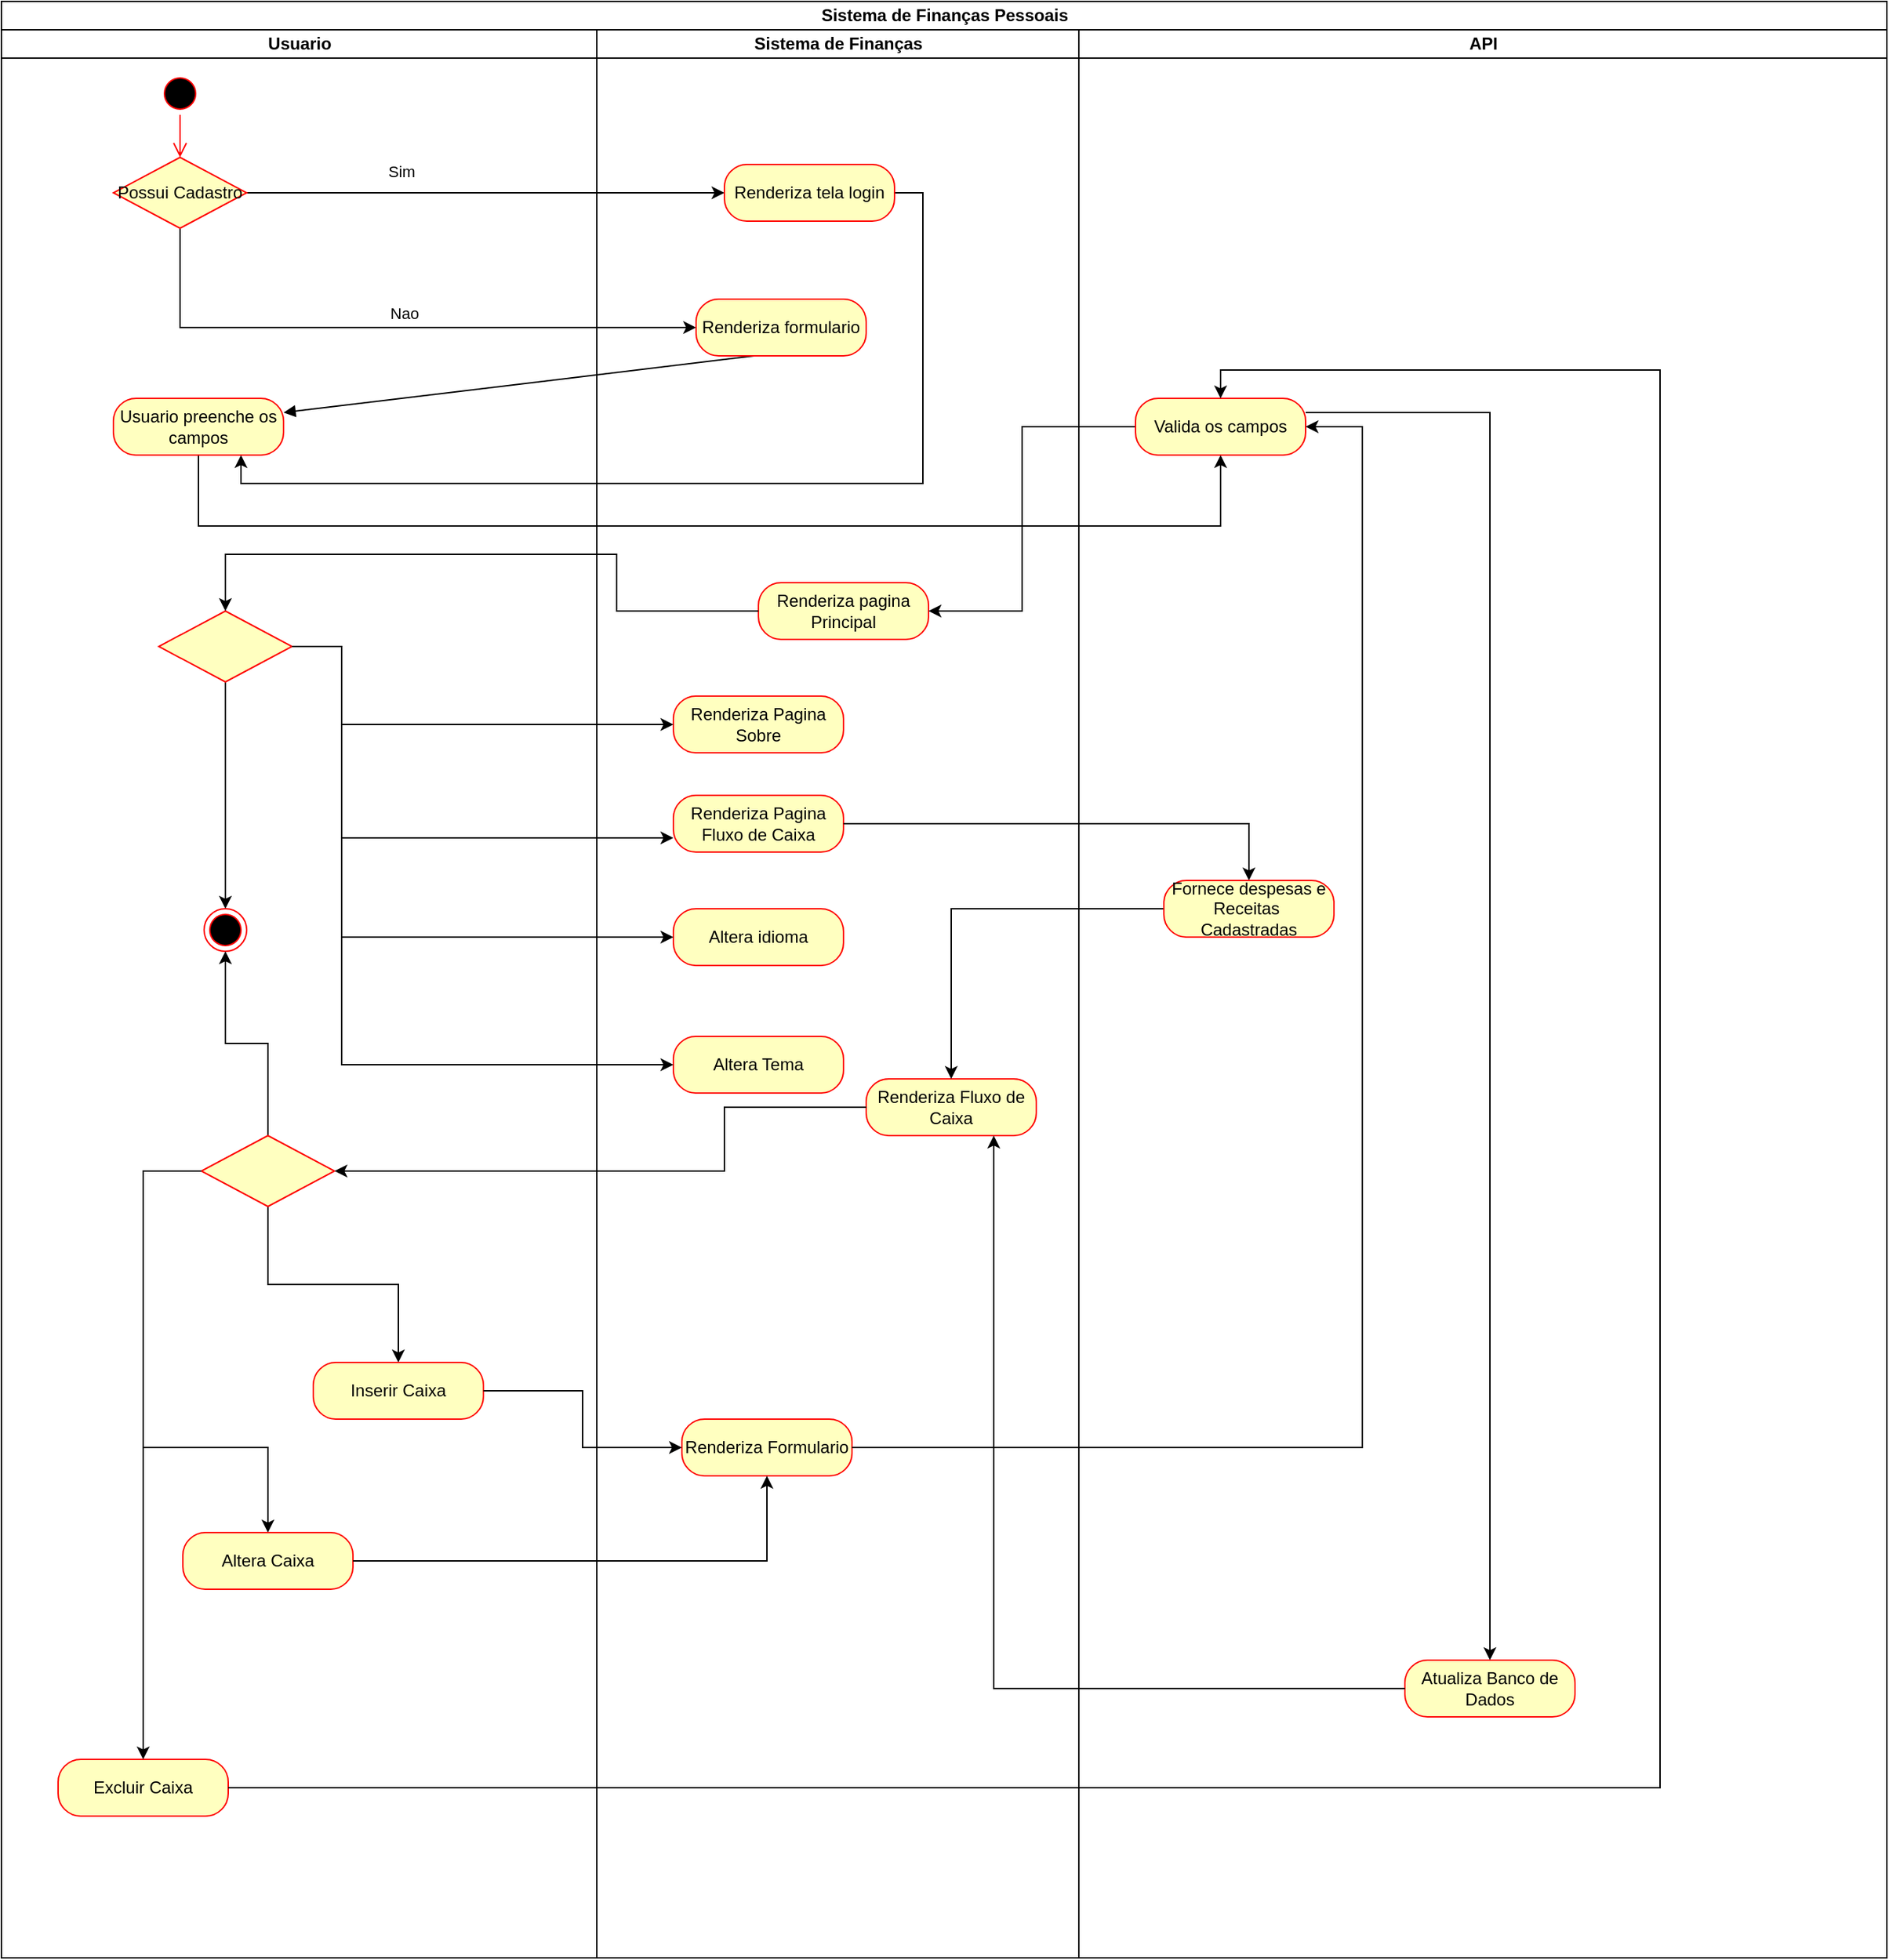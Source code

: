<mxfile version="13.8.6" type="device"><diagram id="MltDcvICyytDoXgS4gsB" name="Page-1"><mxGraphModel dx="1375" dy="825" grid="1" gridSize="10" guides="1" tooltips="1" connect="1" arrows="1" fold="1" page="1" pageScale="1" pageWidth="827" pageHeight="1169" math="0" shadow="0"><root><mxCell id="0"/><mxCell id="1" parent="0"/><mxCell id="fEoarmlSWMrvtzrIugMK-1" value="Sistema de Finanças Pessoais" style="swimlane;html=1;childLayout=stackLayout;resizeParent=1;resizeParentMax=0;startSize=20;aspect=fixed;" parent="1" vertex="1"><mxGeometry x="40" y="60" width="1330" height="1380" as="geometry"/></mxCell><mxCell id="fEoarmlSWMrvtzrIugMK-49" value="Nao" style="edgeStyle=orthogonalEdgeStyle;rounded=0;orthogonalLoop=1;jettySize=auto;html=1;entryX=0;entryY=0.5;entryDx=0;entryDy=0;exitX=0.5;exitY=1;exitDx=0;exitDy=0;" parent="fEoarmlSWMrvtzrIugMK-1" source="fEoarmlSWMrvtzrIugMK-41" target="fEoarmlSWMrvtzrIugMK-47" edge="1"><mxGeometry x="0.051" y="10" relative="1" as="geometry"><mxPoint as="offset"/></mxGeometry></mxCell><mxCell id="fEoarmlSWMrvtzrIugMK-52" value="" style="html=1;verticalAlign=bottom;endArrow=block;entryX=1;entryY=0.25;entryDx=0;entryDy=0;exitX=0.342;exitY=1;exitDx=0;exitDy=0;exitPerimeter=0;" parent="fEoarmlSWMrvtzrIugMK-1" source="fEoarmlSWMrvtzrIugMK-47" target="fEoarmlSWMrvtzrIugMK-50" edge="1"><mxGeometry width="80" relative="1" as="geometry"><mxPoint x="280" y="150" as="sourcePoint"/><mxPoint x="360" y="150" as="targetPoint"/></mxGeometry></mxCell><mxCell id="fEoarmlSWMrvtzrIugMK-54" value="Sim" style="edgeStyle=orthogonalEdgeStyle;rounded=0;orthogonalLoop=1;jettySize=auto;html=1;entryX=0;entryY=0.5;entryDx=0;entryDy=0;" parent="fEoarmlSWMrvtzrIugMK-1" source="fEoarmlSWMrvtzrIugMK-41" target="fEoarmlSWMrvtzrIugMK-53" edge="1"><mxGeometry x="-0.356" y="15" relative="1" as="geometry"><mxPoint as="offset"/></mxGeometry></mxCell><mxCell id="fEoarmlSWMrvtzrIugMK-56" style="edgeStyle=orthogonalEdgeStyle;rounded=0;orthogonalLoop=1;jettySize=auto;html=1;entryX=0.75;entryY=1;entryDx=0;entryDy=0;" parent="fEoarmlSWMrvtzrIugMK-1" source="fEoarmlSWMrvtzrIugMK-53" target="fEoarmlSWMrvtzrIugMK-50" edge="1"><mxGeometry relative="1" as="geometry"><Array as="points"><mxPoint x="650" y="135"/><mxPoint x="650" y="340"/><mxPoint x="169" y="340"/></Array></mxGeometry></mxCell><mxCell id="fEoarmlSWMrvtzrIugMK-58" style="edgeStyle=orthogonalEdgeStyle;rounded=0;orthogonalLoop=1;jettySize=auto;html=1;entryX=0.5;entryY=1;entryDx=0;entryDy=0;" parent="fEoarmlSWMrvtzrIugMK-1" source="fEoarmlSWMrvtzrIugMK-50" target="fEoarmlSWMrvtzrIugMK-57" edge="1"><mxGeometry relative="1" as="geometry"><Array as="points"><mxPoint x="139" y="370"/><mxPoint x="860" y="370"/></Array></mxGeometry></mxCell><mxCell id="fEoarmlSWMrvtzrIugMK-2" value="Usuario" style="swimlane;html=1;startSize=20;" parent="fEoarmlSWMrvtzrIugMK-1" vertex="1"><mxGeometry y="20" width="420" height="1360" as="geometry"/></mxCell><mxCell id="fEoarmlSWMrvtzrIugMK-107" value="Excluir Caixa" style="rounded=1;whiteSpace=wrap;html=1;arcSize=40;fontColor=#000000;fillColor=#ffffc0;strokeColor=#ff0000;" parent="fEoarmlSWMrvtzrIugMK-2" vertex="1"><mxGeometry x="40" y="1220" width="120" height="40" as="geometry"/></mxCell><mxCell id="fEoarmlSWMrvtzrIugMK-5" value="" style="ellipse;html=1;shape=startState;fillColor=#000000;strokeColor=#ff0000;" parent="fEoarmlSWMrvtzrIugMK-2" vertex="1"><mxGeometry x="111" y="30" width="30" height="30" as="geometry"/></mxCell><mxCell id="fEoarmlSWMrvtzrIugMK-6" value="" style="edgeStyle=orthogonalEdgeStyle;html=1;verticalAlign=bottom;endArrow=open;endSize=8;strokeColor=#ff0000;entryX=0.5;entryY=0;entryDx=0;entryDy=0;" parent="fEoarmlSWMrvtzrIugMK-2" source="fEoarmlSWMrvtzrIugMK-5" target="fEoarmlSWMrvtzrIugMK-41" edge="1"><mxGeometry relative="1" as="geometry"><mxPoint x="126" y="100" as="targetPoint"/></mxGeometry></mxCell><mxCell id="fEoarmlSWMrvtzrIugMK-41" value="Possui Cadastro" style="rhombus;whiteSpace=wrap;html=1;fillColor=#ffffc0;strokeColor=#ff0000;" parent="fEoarmlSWMrvtzrIugMK-2" vertex="1"><mxGeometry x="79" y="90" width="94" height="50" as="geometry"/></mxCell><mxCell id="fEoarmlSWMrvtzrIugMK-50" value="Usuario preenche os campos" style="rounded=1;whiteSpace=wrap;html=1;arcSize=40;fontColor=#000000;fillColor=#ffffc0;strokeColor=#ff0000;" parent="fEoarmlSWMrvtzrIugMK-2" vertex="1"><mxGeometry x="79" y="260" width="120" height="40" as="geometry"/></mxCell><mxCell id="fEoarmlSWMrvtzrIugMK-127" style="edgeStyle=orthogonalEdgeStyle;rounded=0;orthogonalLoop=1;jettySize=auto;html=1;entryX=0.5;entryY=0;entryDx=0;entryDy=0;" parent="fEoarmlSWMrvtzrIugMK-2" source="fEoarmlSWMrvtzrIugMK-79" target="fEoarmlSWMrvtzrIugMK-91" edge="1"><mxGeometry relative="1" as="geometry"/></mxCell><mxCell id="fEoarmlSWMrvtzrIugMK-79" value="" style="rhombus;whiteSpace=wrap;html=1;fillColor=#ffffc0;strokeColor=#ff0000;" parent="fEoarmlSWMrvtzrIugMK-2" vertex="1"><mxGeometry x="111" y="410" width="94" height="50" as="geometry"/></mxCell><mxCell id="fEoarmlSWMrvtzrIugMK-111" style="edgeStyle=orthogonalEdgeStyle;rounded=0;orthogonalLoop=1;jettySize=auto;html=1;entryX=0.5;entryY=0;entryDx=0;entryDy=0;" parent="fEoarmlSWMrvtzrIugMK-2" source="fEoarmlSWMrvtzrIugMK-102" target="fEoarmlSWMrvtzrIugMK-105" edge="1"><mxGeometry relative="1" as="geometry"><Array as="points"><mxPoint x="100" y="805"/><mxPoint x="100" y="1000"/><mxPoint x="188" y="1000"/></Array></mxGeometry></mxCell><mxCell id="fEoarmlSWMrvtzrIugMK-91" value="" style="ellipse;html=1;shape=endState;fillColor=#000000;strokeColor=#ff0000;" parent="fEoarmlSWMrvtzrIugMK-2" vertex="1"><mxGeometry x="143" y="620" width="30" height="30" as="geometry"/></mxCell><mxCell id="fEoarmlSWMrvtzrIugMK-105" value="Altera Caixa" style="rounded=1;whiteSpace=wrap;html=1;arcSize=40;fontColor=#000000;fillColor=#ffffc0;strokeColor=#ff0000;" parent="fEoarmlSWMrvtzrIugMK-2" vertex="1"><mxGeometry x="128" y="1060" width="120" height="40" as="geometry"/></mxCell><mxCell id="fEoarmlSWMrvtzrIugMK-124" style="edgeStyle=orthogonalEdgeStyle;rounded=0;orthogonalLoop=1;jettySize=auto;html=1;entryX=0.5;entryY=0;entryDx=0;entryDy=0;" parent="fEoarmlSWMrvtzrIugMK-2" source="fEoarmlSWMrvtzrIugMK-102" target="fEoarmlSWMrvtzrIugMK-123" edge="1"><mxGeometry relative="1" as="geometry"/></mxCell><mxCell id="fEoarmlSWMrvtzrIugMK-126" style="edgeStyle=orthogonalEdgeStyle;rounded=0;orthogonalLoop=1;jettySize=auto;html=1;entryX=0.5;entryY=1;entryDx=0;entryDy=0;" parent="fEoarmlSWMrvtzrIugMK-2" source="fEoarmlSWMrvtzrIugMK-102" target="fEoarmlSWMrvtzrIugMK-91" edge="1"><mxGeometry relative="1" as="geometry"/></mxCell><mxCell id="fEoarmlSWMrvtzrIugMK-102" value="" style="rhombus;whiteSpace=wrap;html=1;fillColor=#ffffc0;strokeColor=#ff0000;" parent="fEoarmlSWMrvtzrIugMK-2" vertex="1"><mxGeometry x="141" y="780" width="94" height="50" as="geometry"/></mxCell><mxCell id="fEoarmlSWMrvtzrIugMK-110" style="edgeStyle=orthogonalEdgeStyle;rounded=0;orthogonalLoop=1;jettySize=auto;html=1;" parent="fEoarmlSWMrvtzrIugMK-2" source="fEoarmlSWMrvtzrIugMK-102" target="fEoarmlSWMrvtzrIugMK-107" edge="1"><mxGeometry relative="1" as="geometry"><Array as="points"><mxPoint x="100" y="805"/></Array></mxGeometry></mxCell><mxCell id="fEoarmlSWMrvtzrIugMK-123" value="Inserir Caixa" style="rounded=1;whiteSpace=wrap;html=1;arcSize=40;fontColor=#000000;fillColor=#ffffc0;strokeColor=#ff0000;" parent="fEoarmlSWMrvtzrIugMK-2" vertex="1"><mxGeometry x="220" y="940" width="120" height="40" as="geometry"/></mxCell><mxCell id="fEoarmlSWMrvtzrIugMK-3" value="Sistema de Finanças" style="swimlane;html=1;startSize=20;" parent="fEoarmlSWMrvtzrIugMK-1" vertex="1"><mxGeometry x="420" y="20" width="340" height="1360" as="geometry"/></mxCell><mxCell id="fEoarmlSWMrvtzrIugMK-83" value="Renderiza Pagina Sobre" style="rounded=1;whiteSpace=wrap;html=1;arcSize=40;fontColor=#000000;fillColor=#ffffc0;strokeColor=#ff0000;" parent="fEoarmlSWMrvtzrIugMK-3" vertex="1"><mxGeometry x="54" y="470" width="120" height="40" as="geometry"/></mxCell><mxCell id="fEoarmlSWMrvtzrIugMK-85" value="Altera idioma" style="rounded=1;whiteSpace=wrap;html=1;arcSize=40;fontColor=#000000;fillColor=#ffffc0;strokeColor=#ff0000;" parent="fEoarmlSWMrvtzrIugMK-3" vertex="1"><mxGeometry x="54" y="620" width="120" height="40" as="geometry"/></mxCell><mxCell id="fEoarmlSWMrvtzrIugMK-84" value="Renderiza Pagina Fluxo de Caixa" style="rounded=1;whiteSpace=wrap;html=1;arcSize=40;fontColor=#000000;fillColor=#ffffc0;strokeColor=#ff0000;" parent="fEoarmlSWMrvtzrIugMK-3" vertex="1"><mxGeometry x="54" y="540" width="120" height="40" as="geometry"/></mxCell><mxCell id="fEoarmlSWMrvtzrIugMK-86" value="Altera Tema" style="rounded=1;whiteSpace=wrap;html=1;arcSize=40;fontColor=#000000;fillColor=#ffffc0;strokeColor=#ff0000;" parent="fEoarmlSWMrvtzrIugMK-3" vertex="1"><mxGeometry x="54" y="710" width="120" height="40" as="geometry"/></mxCell><mxCell id="fEoarmlSWMrvtzrIugMK-47" value="Renderiza formulario" style="rounded=1;whiteSpace=wrap;html=1;arcSize=40;fontColor=#000000;fillColor=#ffffc0;strokeColor=#ff0000;" parent="fEoarmlSWMrvtzrIugMK-3" vertex="1"><mxGeometry x="70" y="190" width="120" height="40" as="geometry"/></mxCell><mxCell id="fEoarmlSWMrvtzrIugMK-112" value="Renderiza Formulario" style="rounded=1;whiteSpace=wrap;html=1;arcSize=40;fontColor=#000000;fillColor=#ffffc0;strokeColor=#ff0000;" parent="fEoarmlSWMrvtzrIugMK-3" vertex="1"><mxGeometry x="60" y="980" width="120" height="40" as="geometry"/></mxCell><mxCell id="fEoarmlSWMrvtzrIugMK-53" value="Renderiza tela login" style="rounded=1;whiteSpace=wrap;html=1;arcSize=40;fontColor=#000000;fillColor=#ffffc0;strokeColor=#ff0000;" parent="fEoarmlSWMrvtzrIugMK-3" vertex="1"><mxGeometry x="90" y="95" width="120" height="40" as="geometry"/></mxCell><mxCell id="fEoarmlSWMrvtzrIugMK-59" value="Renderiza pagina Principal" style="rounded=1;whiteSpace=wrap;html=1;arcSize=40;fontColor=#000000;fillColor=#ffffc0;strokeColor=#ff0000;" parent="fEoarmlSWMrvtzrIugMK-3" vertex="1"><mxGeometry x="114" y="390" width="120" height="40" as="geometry"/></mxCell><mxCell id="fEoarmlSWMrvtzrIugMK-97" value="Renderiza Fluxo de Caixa" style="rounded=1;whiteSpace=wrap;html=1;arcSize=40;fontColor=#000000;fillColor=#ffffc0;strokeColor=#ff0000;" parent="fEoarmlSWMrvtzrIugMK-3" vertex="1"><mxGeometry x="190" y="740" width="120" height="40" as="geometry"/></mxCell><mxCell id="fEoarmlSWMrvtzrIugMK-78" style="edgeStyle=orthogonalEdgeStyle;rounded=0;orthogonalLoop=1;jettySize=auto;html=1;entryX=1;entryY=0.5;entryDx=0;entryDy=0;" parent="fEoarmlSWMrvtzrIugMK-1" source="fEoarmlSWMrvtzrIugMK-57" target="fEoarmlSWMrvtzrIugMK-59" edge="1"><mxGeometry relative="1" as="geometry"><Array as="points"><mxPoint x="720" y="430"/></Array></mxGeometry></mxCell><mxCell id="fEoarmlSWMrvtzrIugMK-80" style="edgeStyle=orthogonalEdgeStyle;rounded=0;orthogonalLoop=1;jettySize=auto;html=1;entryX=0.5;entryY=0;entryDx=0;entryDy=0;" parent="fEoarmlSWMrvtzrIugMK-1" source="fEoarmlSWMrvtzrIugMK-59" target="fEoarmlSWMrvtzrIugMK-79" edge="1"><mxGeometry relative="1" as="geometry"><Array as="points"><mxPoint x="434" y="390"/><mxPoint x="158" y="390"/></Array></mxGeometry></mxCell><mxCell id="fEoarmlSWMrvtzrIugMK-87" style="edgeStyle=orthogonalEdgeStyle;rounded=0;orthogonalLoop=1;jettySize=auto;html=1;entryX=0;entryY=0.5;entryDx=0;entryDy=0;" parent="fEoarmlSWMrvtzrIugMK-1" source="fEoarmlSWMrvtzrIugMK-79" target="fEoarmlSWMrvtzrIugMK-83" edge="1"><mxGeometry relative="1" as="geometry"><Array as="points"><mxPoint x="240" y="455"/><mxPoint x="240" y="510"/></Array></mxGeometry></mxCell><mxCell id="fEoarmlSWMrvtzrIugMK-88" style="edgeStyle=orthogonalEdgeStyle;rounded=0;orthogonalLoop=1;jettySize=auto;html=1;entryX=0;entryY=0.75;entryDx=0;entryDy=0;" parent="fEoarmlSWMrvtzrIugMK-1" source="fEoarmlSWMrvtzrIugMK-79" target="fEoarmlSWMrvtzrIugMK-84" edge="1"><mxGeometry relative="1" as="geometry"><Array as="points"><mxPoint x="240" y="455"/><mxPoint x="240" y="590"/></Array></mxGeometry></mxCell><mxCell id="fEoarmlSWMrvtzrIugMK-89" style="edgeStyle=orthogonalEdgeStyle;rounded=0;orthogonalLoop=1;jettySize=auto;html=1;entryX=0;entryY=0.5;entryDx=0;entryDy=0;" parent="fEoarmlSWMrvtzrIugMK-1" source="fEoarmlSWMrvtzrIugMK-79" target="fEoarmlSWMrvtzrIugMK-85" edge="1"><mxGeometry relative="1" as="geometry"><Array as="points"><mxPoint x="240" y="455"/><mxPoint x="240" y="660"/></Array></mxGeometry></mxCell><mxCell id="fEoarmlSWMrvtzrIugMK-90" style="edgeStyle=orthogonalEdgeStyle;rounded=0;orthogonalLoop=1;jettySize=auto;html=1;entryX=0;entryY=0.5;entryDx=0;entryDy=0;" parent="fEoarmlSWMrvtzrIugMK-1" source="fEoarmlSWMrvtzrIugMK-79" target="fEoarmlSWMrvtzrIugMK-86" edge="1"><mxGeometry relative="1" as="geometry"><Array as="points"><mxPoint x="240" y="455"/><mxPoint x="240" y="750"/></Array></mxGeometry></mxCell><mxCell id="fEoarmlSWMrvtzrIugMK-96" value="" style="edgeStyle=orthogonalEdgeStyle;rounded=0;orthogonalLoop=1;jettySize=auto;html=1;" parent="fEoarmlSWMrvtzrIugMK-1" source="fEoarmlSWMrvtzrIugMK-84" target="fEoarmlSWMrvtzrIugMK-95" edge="1"><mxGeometry relative="1" as="geometry"/></mxCell><mxCell id="fEoarmlSWMrvtzrIugMK-98" value="" style="edgeStyle=orthogonalEdgeStyle;rounded=0;orthogonalLoop=1;jettySize=auto;html=1;" parent="fEoarmlSWMrvtzrIugMK-1" source="fEoarmlSWMrvtzrIugMK-95" target="fEoarmlSWMrvtzrIugMK-97" edge="1"><mxGeometry relative="1" as="geometry"/></mxCell><mxCell id="fEoarmlSWMrvtzrIugMK-103" style="edgeStyle=orthogonalEdgeStyle;rounded=0;orthogonalLoop=1;jettySize=auto;html=1;entryX=1;entryY=0.5;entryDx=0;entryDy=0;" parent="fEoarmlSWMrvtzrIugMK-1" source="fEoarmlSWMrvtzrIugMK-97" target="fEoarmlSWMrvtzrIugMK-102" edge="1"><mxGeometry relative="1" as="geometry"><Array as="points"><mxPoint x="510" y="825"/></Array></mxGeometry></mxCell><mxCell id="fEoarmlSWMrvtzrIugMK-113" value="" style="edgeStyle=orthogonalEdgeStyle;rounded=0;orthogonalLoop=1;jettySize=auto;html=1;" parent="fEoarmlSWMrvtzrIugMK-1" source="fEoarmlSWMrvtzrIugMK-105" target="fEoarmlSWMrvtzrIugMK-112" edge="1"><mxGeometry relative="1" as="geometry"/></mxCell><mxCell id="fEoarmlSWMrvtzrIugMK-4" value="API" style="swimlane;html=1;startSize=20;" parent="fEoarmlSWMrvtzrIugMK-1" vertex="1"><mxGeometry x="760" y="20" width="570" height="1360" as="geometry"/></mxCell><mxCell id="fEoarmlSWMrvtzrIugMK-118" style="edgeStyle=orthogonalEdgeStyle;rounded=0;orthogonalLoop=1;jettySize=auto;html=1;" parent="fEoarmlSWMrvtzrIugMK-4" source="fEoarmlSWMrvtzrIugMK-57" target="fEoarmlSWMrvtzrIugMK-116" edge="1"><mxGeometry relative="1" as="geometry"><Array as="points"><mxPoint x="290" y="270"/></Array></mxGeometry></mxCell><mxCell id="fEoarmlSWMrvtzrIugMK-57" value="Valida os campos" style="rounded=1;whiteSpace=wrap;html=1;arcSize=40;fontColor=#000000;fillColor=#ffffc0;strokeColor=#ff0000;" parent="fEoarmlSWMrvtzrIugMK-4" vertex="1"><mxGeometry x="40" y="260" width="120" height="40" as="geometry"/></mxCell><mxCell id="fEoarmlSWMrvtzrIugMK-95" value="Fornece despesas e Receitas&amp;nbsp; Cadastradas" style="rounded=1;whiteSpace=wrap;html=1;arcSize=40;fontColor=#000000;fillColor=#ffffc0;strokeColor=#ff0000;" parent="fEoarmlSWMrvtzrIugMK-4" vertex="1"><mxGeometry x="60" y="600" width="120" height="40" as="geometry"/></mxCell><mxCell id="fEoarmlSWMrvtzrIugMK-116" value="Atualiza Banco de Dados" style="rounded=1;whiteSpace=wrap;html=1;arcSize=40;fontColor=#000000;fillColor=#ffffc0;strokeColor=#ff0000;" parent="fEoarmlSWMrvtzrIugMK-4" vertex="1"><mxGeometry x="230" y="1150" width="120" height="40" as="geometry"/></mxCell><mxCell id="fEoarmlSWMrvtzrIugMK-115" value="" style="edgeStyle=orthogonalEdgeStyle;rounded=0;orthogonalLoop=1;jettySize=auto;html=1;entryX=1;entryY=0.5;entryDx=0;entryDy=0;" parent="fEoarmlSWMrvtzrIugMK-1" source="fEoarmlSWMrvtzrIugMK-112" target="fEoarmlSWMrvtzrIugMK-57" edge="1"><mxGeometry relative="1" as="geometry"><mxPoint x="640" y="1020" as="targetPoint"/><Array as="points"><mxPoint x="960" y="1020"/><mxPoint x="960" y="300"/></Array></mxGeometry></mxCell><mxCell id="fEoarmlSWMrvtzrIugMK-120" value="" style="edgeStyle=orthogonalEdgeStyle;rounded=0;orthogonalLoop=1;jettySize=auto;html=1;entryX=0.75;entryY=1;entryDx=0;entryDy=0;" parent="fEoarmlSWMrvtzrIugMK-1" source="fEoarmlSWMrvtzrIugMK-116" target="fEoarmlSWMrvtzrIugMK-97" edge="1"><mxGeometry relative="1" as="geometry"><mxPoint x="450" y="1149.0" as="targetPoint"/></mxGeometry></mxCell><mxCell id="fEoarmlSWMrvtzrIugMK-121" style="edgeStyle=orthogonalEdgeStyle;rounded=0;orthogonalLoop=1;jettySize=auto;html=1;entryX=0.5;entryY=0;entryDx=0;entryDy=0;" parent="fEoarmlSWMrvtzrIugMK-1" source="fEoarmlSWMrvtzrIugMK-107" target="fEoarmlSWMrvtzrIugMK-57" edge="1"><mxGeometry relative="1" as="geometry"><Array as="points"><mxPoint x="1170" y="1260"/><mxPoint x="1170" y="260"/><mxPoint x="860" y="260"/></Array></mxGeometry></mxCell><mxCell id="fEoarmlSWMrvtzrIugMK-125" style="edgeStyle=orthogonalEdgeStyle;rounded=0;orthogonalLoop=1;jettySize=auto;html=1;entryX=0;entryY=0.5;entryDx=0;entryDy=0;" parent="fEoarmlSWMrvtzrIugMK-1" source="fEoarmlSWMrvtzrIugMK-123" target="fEoarmlSWMrvtzrIugMK-112" edge="1"><mxGeometry relative="1" as="geometry"/></mxCell></root></mxGraphModel></diagram></mxfile>